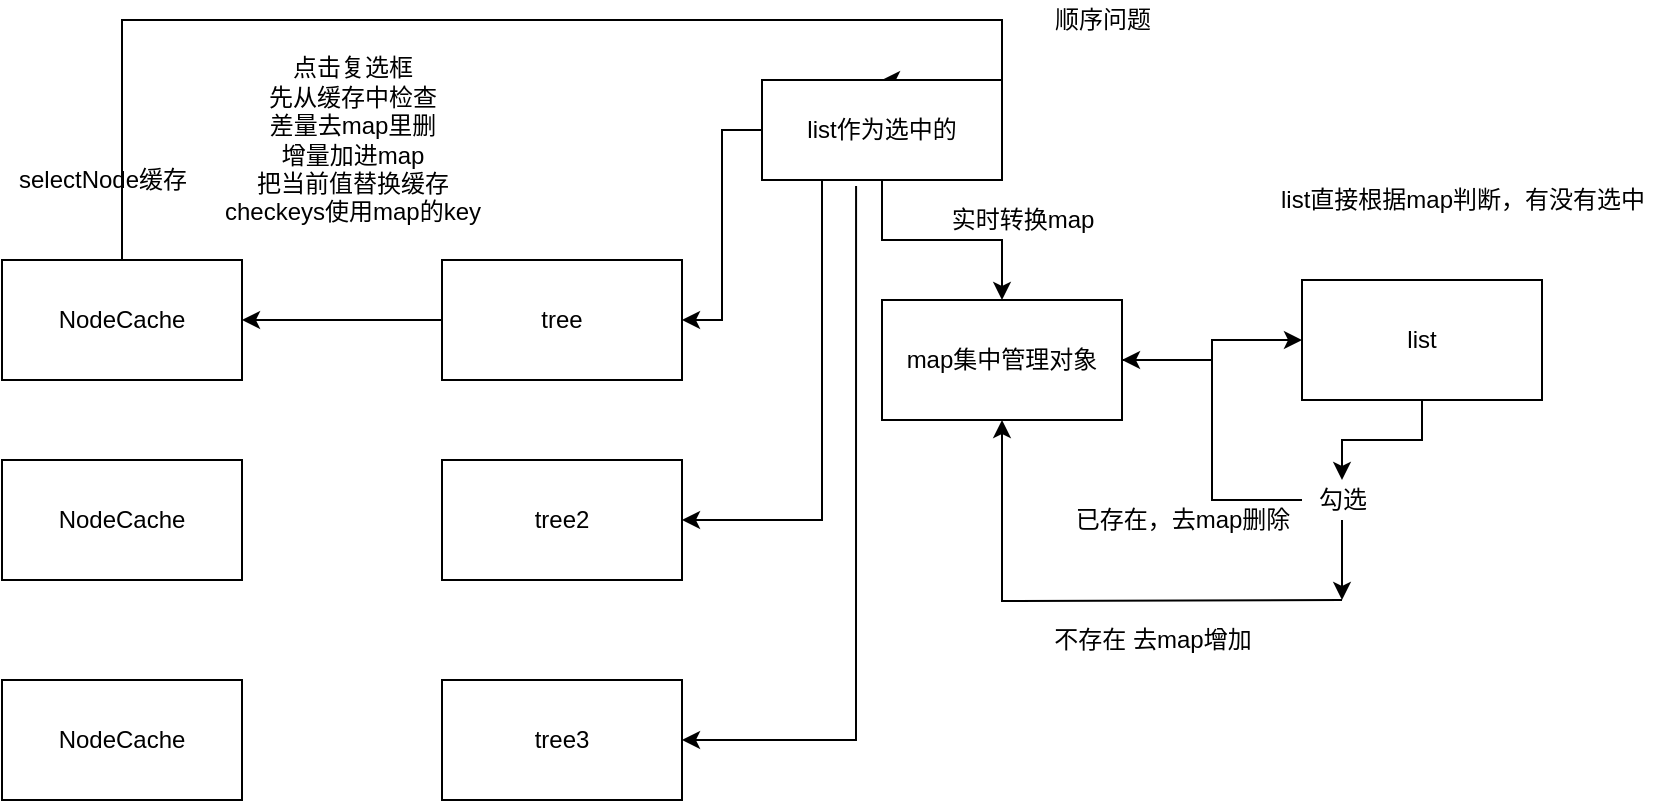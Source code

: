 <mxfile version="14.8.6" type="github">
  <diagram id="dn-KX7Rt7DW11E0K5ElT" name="Page-1">
    <mxGraphModel dx="2017" dy="749" grid="1" gridSize="10" guides="1" tooltips="1" connect="1" arrows="1" fold="1" page="1" pageScale="1" pageWidth="827" pageHeight="1169" math="0" shadow="0">
      <root>
        <mxCell id="0" />
        <mxCell id="1" parent="0" />
        <mxCell id="HImTkjeCyv4W1WpoKnVU-8" value="" style="edgeStyle=orthogonalEdgeStyle;rounded=0;orthogonalLoop=1;jettySize=auto;html=1;entryX=0;entryY=0.5;entryDx=0;entryDy=0;" edge="1" parent="1" source="HImTkjeCyv4W1WpoKnVU-1" target="HImTkjeCyv4W1WpoKnVU-6">
          <mxGeometry relative="1" as="geometry" />
        </mxCell>
        <mxCell id="HImTkjeCyv4W1WpoKnVU-10" value="" style="edgeStyle=orthogonalEdgeStyle;rounded=0;orthogonalLoop=1;jettySize=auto;html=1;entryX=1;entryY=0.5;entryDx=0;entryDy=0;exitX=0.392;exitY=1.06;exitDx=0;exitDy=0;exitPerimeter=0;" edge="1" parent="1" source="HImTkjeCyv4W1WpoKnVU-35" target="HImTkjeCyv4W1WpoKnVU-4">
          <mxGeometry relative="1" as="geometry">
            <Array as="points">
              <mxPoint x="377" y="390" />
            </Array>
          </mxGeometry>
        </mxCell>
        <mxCell id="HImTkjeCyv4W1WpoKnVU-12" value="" style="edgeStyle=orthogonalEdgeStyle;rounded=0;orthogonalLoop=1;jettySize=auto;html=1;entryX=1;entryY=0.5;entryDx=0;entryDy=0;exitX=0.5;exitY=1;exitDx=0;exitDy=0;" edge="1" parent="1" source="HImTkjeCyv4W1WpoKnVU-35" target="HImTkjeCyv4W1WpoKnVU-3">
          <mxGeometry relative="1" as="geometry">
            <mxPoint x="310" y="288" as="targetPoint" />
            <Array as="points">
              <mxPoint x="360" y="110" />
              <mxPoint x="360" y="280" />
            </Array>
          </mxGeometry>
        </mxCell>
        <mxCell id="HImTkjeCyv4W1WpoKnVU-13" value="" style="edgeStyle=orthogonalEdgeStyle;rounded=0;orthogonalLoop=1;jettySize=auto;html=1;entryX=1;entryY=0.5;entryDx=0;entryDy=0;exitX=0;exitY=0.5;exitDx=0;exitDy=0;" edge="1" parent="1" source="HImTkjeCyv4W1WpoKnVU-35" target="HImTkjeCyv4W1WpoKnVU-2">
          <mxGeometry relative="1" as="geometry">
            <mxPoint x="390" y="140" as="sourcePoint" />
            <mxPoint x="310" y="80" as="targetPoint" />
          </mxGeometry>
        </mxCell>
        <mxCell id="HImTkjeCyv4W1WpoKnVU-1" value="map集中管理对象" style="rounded=0;whiteSpace=wrap;html=1;" vertex="1" parent="1">
          <mxGeometry x="390" y="170" width="120" height="60" as="geometry" />
        </mxCell>
        <mxCell id="HImTkjeCyv4W1WpoKnVU-27" value="" style="edgeStyle=orthogonalEdgeStyle;rounded=0;orthogonalLoop=1;jettySize=auto;html=1;" edge="1" parent="1" source="HImTkjeCyv4W1WpoKnVU-2" target="HImTkjeCyv4W1WpoKnVU-26">
          <mxGeometry relative="1" as="geometry" />
        </mxCell>
        <mxCell id="HImTkjeCyv4W1WpoKnVU-2" value="tree" style="rounded=0;whiteSpace=wrap;html=1;" vertex="1" parent="1">
          <mxGeometry x="170" y="150" width="120" height="60" as="geometry" />
        </mxCell>
        <mxCell id="HImTkjeCyv4W1WpoKnVU-3" value="tree2" style="rounded=0;whiteSpace=wrap;html=1;" vertex="1" parent="1">
          <mxGeometry x="170" y="250" width="120" height="60" as="geometry" />
        </mxCell>
        <mxCell id="HImTkjeCyv4W1WpoKnVU-4" value="tree3" style="rounded=0;whiteSpace=wrap;html=1;" vertex="1" parent="1">
          <mxGeometry x="170" y="360" width="120" height="60" as="geometry" />
        </mxCell>
        <mxCell id="HImTkjeCyv4W1WpoKnVU-15" value="" style="edgeStyle=orthogonalEdgeStyle;rounded=0;orthogonalLoop=1;jettySize=auto;html=1;" edge="1" parent="1" source="HImTkjeCyv4W1WpoKnVU-6" target="HImTkjeCyv4W1WpoKnVU-14">
          <mxGeometry relative="1" as="geometry" />
        </mxCell>
        <mxCell id="HImTkjeCyv4W1WpoKnVU-6" value="list" style="rounded=0;whiteSpace=wrap;html=1;" vertex="1" parent="1">
          <mxGeometry x="600" y="160" width="120" height="60" as="geometry" />
        </mxCell>
        <mxCell id="HImTkjeCyv4W1WpoKnVU-7" value="list直接根据map判断，有没有选中" style="text;html=1;align=center;verticalAlign=middle;resizable=0;points=[];autosize=1;strokeColor=none;" vertex="1" parent="1">
          <mxGeometry x="580" y="110" width="200" height="20" as="geometry" />
        </mxCell>
        <mxCell id="HImTkjeCyv4W1WpoKnVU-17" value="" style="edgeStyle=orthogonalEdgeStyle;rounded=0;orthogonalLoop=1;jettySize=auto;html=1;" edge="1" parent="1" source="HImTkjeCyv4W1WpoKnVU-14">
          <mxGeometry relative="1" as="geometry">
            <mxPoint x="620" y="320" as="targetPoint" />
          </mxGeometry>
        </mxCell>
        <mxCell id="HImTkjeCyv4W1WpoKnVU-22" value="" style="edgeStyle=orthogonalEdgeStyle;rounded=0;orthogonalLoop=1;jettySize=auto;html=1;entryX=1;entryY=0.5;entryDx=0;entryDy=0;" edge="1" parent="1" source="HImTkjeCyv4W1WpoKnVU-14" target="HImTkjeCyv4W1WpoKnVU-1">
          <mxGeometry relative="1" as="geometry">
            <mxPoint x="720" y="270" as="targetPoint" />
          </mxGeometry>
        </mxCell>
        <mxCell id="HImTkjeCyv4W1WpoKnVU-14" value="勾选" style="text;html=1;align=center;verticalAlign=middle;resizable=0;points=[];autosize=1;strokeColor=none;" vertex="1" parent="1">
          <mxGeometry x="600" y="260" width="40" height="20" as="geometry" />
        </mxCell>
        <mxCell id="HImTkjeCyv4W1WpoKnVU-19" value="" style="edgeStyle=orthogonalEdgeStyle;rounded=0;orthogonalLoop=1;jettySize=auto;html=1;entryX=0.5;entryY=1;entryDx=0;entryDy=0;" edge="1" parent="1" target="HImTkjeCyv4W1WpoKnVU-1">
          <mxGeometry relative="1" as="geometry">
            <mxPoint x="620" y="320" as="sourcePoint" />
            <mxPoint x="620" y="420" as="targetPoint" />
          </mxGeometry>
        </mxCell>
        <mxCell id="HImTkjeCyv4W1WpoKnVU-20" value="不存在 去map增加" style="text;html=1;align=center;verticalAlign=middle;resizable=0;points=[];autosize=1;strokeColor=none;" vertex="1" parent="1">
          <mxGeometry x="470" y="330" width="110" height="20" as="geometry" />
        </mxCell>
        <mxCell id="HImTkjeCyv4W1WpoKnVU-23" value="已存在，去map删除" style="text;html=1;align=center;verticalAlign=middle;resizable=0;points=[];autosize=1;strokeColor=none;" vertex="1" parent="1">
          <mxGeometry x="480" y="270" width="120" height="20" as="geometry" />
        </mxCell>
        <mxCell id="HImTkjeCyv4W1WpoKnVU-26" value="NodeCache" style="rounded=0;whiteSpace=wrap;html=1;" vertex="1" parent="1">
          <mxGeometry x="-50" y="150" width="120" height="60" as="geometry" />
        </mxCell>
        <mxCell id="HImTkjeCyv4W1WpoKnVU-28" value="点击复选框&lt;br&gt;先从缓存中检查&lt;br&gt;差量去map里删&lt;br&gt;增量加进map&lt;br&gt;把当前值替换缓存&lt;br&gt;checkeys使用map的key" style="text;html=1;align=center;verticalAlign=middle;resizable=0;points=[];autosize=1;strokeColor=none;" vertex="1" parent="1">
          <mxGeometry x="55" y="45" width="140" height="90" as="geometry" />
        </mxCell>
        <mxCell id="HImTkjeCyv4W1WpoKnVU-33" style="edgeStyle=orthogonalEdgeStyle;rounded=0;orthogonalLoop=1;jettySize=auto;html=1;entryX=0.5;entryY=0;entryDx=0;entryDy=0;exitX=0.5;exitY=0;exitDx=0;exitDy=0;" edge="1" parent="1" source="HImTkjeCyv4W1WpoKnVU-26" target="HImTkjeCyv4W1WpoKnVU-35">
          <mxGeometry relative="1" as="geometry">
            <Array as="points">
              <mxPoint x="10" y="30" />
              <mxPoint x="450" y="30" />
              <mxPoint x="450" y="60" />
            </Array>
          </mxGeometry>
        </mxCell>
        <mxCell id="HImTkjeCyv4W1WpoKnVU-29" value="selectNode缓存" style="text;html=1;align=center;verticalAlign=middle;resizable=0;points=[];autosize=1;strokeColor=none;" vertex="1" parent="1">
          <mxGeometry x="-50" y="100" width="100" height="20" as="geometry" />
        </mxCell>
        <mxCell id="HImTkjeCyv4W1WpoKnVU-30" value="NodeCache" style="rounded=0;whiteSpace=wrap;html=1;" vertex="1" parent="1">
          <mxGeometry x="-50" y="250" width="120" height="60" as="geometry" />
        </mxCell>
        <mxCell id="HImTkjeCyv4W1WpoKnVU-31" value="NodeCache" style="rounded=0;whiteSpace=wrap;html=1;" vertex="1" parent="1">
          <mxGeometry x="-50" y="360" width="120" height="60" as="geometry" />
        </mxCell>
        <mxCell id="HImTkjeCyv4W1WpoKnVU-34" value="顺序问题" style="text;html=1;align=center;verticalAlign=middle;resizable=0;points=[];autosize=1;strokeColor=none;" vertex="1" parent="1">
          <mxGeometry x="470" y="20" width="60" height="20" as="geometry" />
        </mxCell>
        <mxCell id="HImTkjeCyv4W1WpoKnVU-36" value="" style="edgeStyle=orthogonalEdgeStyle;rounded=0;orthogonalLoop=1;jettySize=auto;html=1;" edge="1" parent="1" source="HImTkjeCyv4W1WpoKnVU-35" target="HImTkjeCyv4W1WpoKnVU-1">
          <mxGeometry relative="1" as="geometry" />
        </mxCell>
        <mxCell id="HImTkjeCyv4W1WpoKnVU-35" value="list作为选中的" style="whiteSpace=wrap;html=1;" vertex="1" parent="1">
          <mxGeometry x="330" y="60" width="120" height="50" as="geometry" />
        </mxCell>
        <mxCell id="HImTkjeCyv4W1WpoKnVU-37" value="实时转换map" style="text;html=1;align=center;verticalAlign=middle;resizable=0;points=[];autosize=1;strokeColor=none;" vertex="1" parent="1">
          <mxGeometry x="415" y="120" width="90" height="20" as="geometry" />
        </mxCell>
      </root>
    </mxGraphModel>
  </diagram>
</mxfile>
